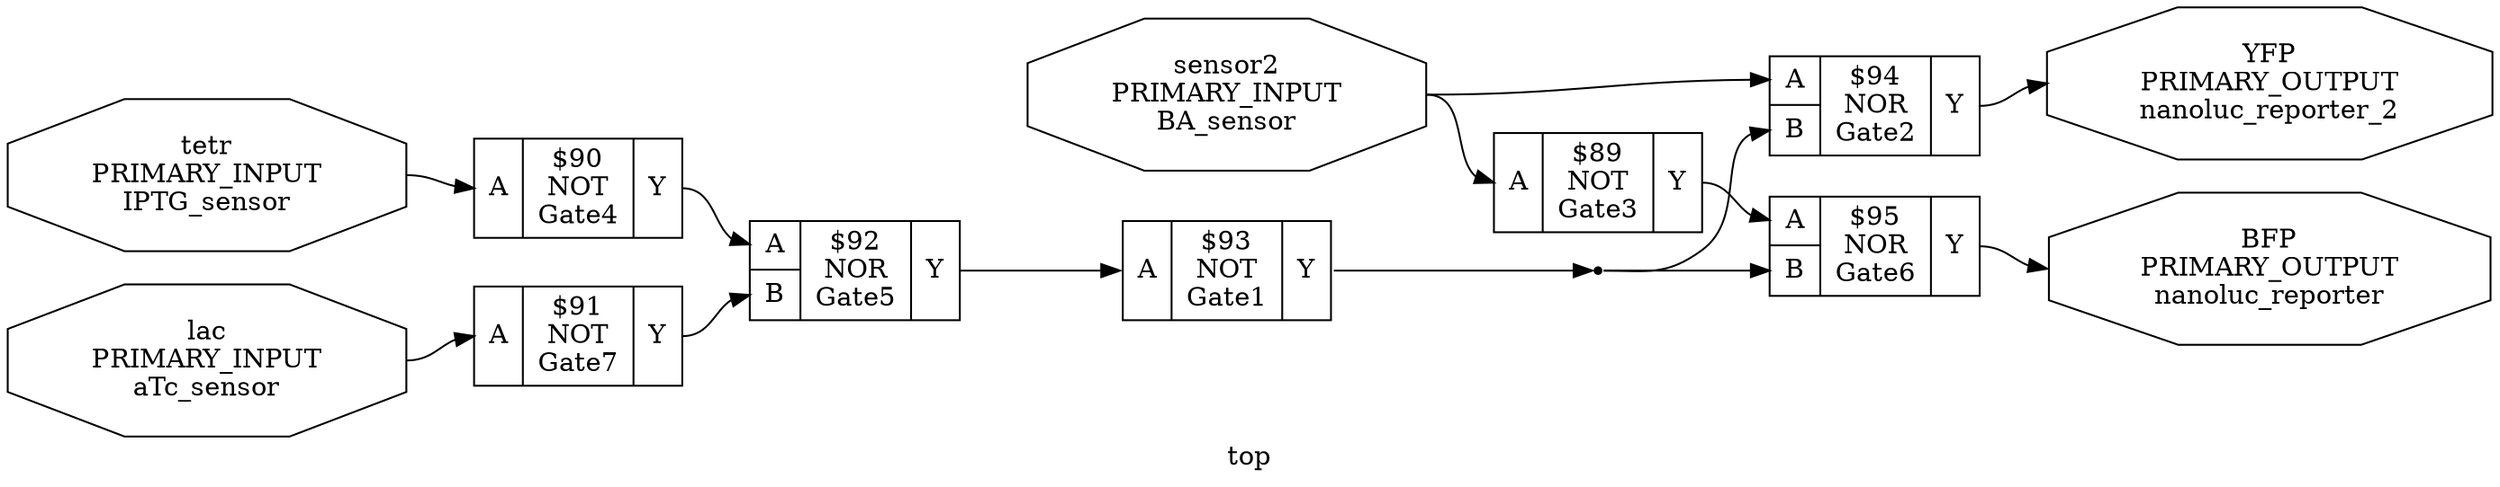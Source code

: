 digraph "top" {
label="top";
rankdir="LR";
remincross=true;
n6 [ shape=octagon, label="BFP\nPRIMARY_OUTPUT\nnanoluc_reporter", fontcolor="black"];
n7 [ shape=octagon, label="YFP\nPRIMARY_OUTPUT\nnanoluc_reporter_2", fontcolor="black"];
n8 [ shape=octagon, label="lac\nPRIMARY_INPUT\naTc_sensor", fontcolor="black"];
n9 [ shape=octagon, label="sensor2\nPRIMARY_INPUT\nBA_sensor", fontcolor="black"];
n10 [ shape=octagon, label="tetr\nPRIMARY_INPUT\nIPTG_sensor", fontcolor="black"];
c13 [ shape=record, label="{{<p11> A}|$89\nNOT\nGate3|{<p12> Y}}",  ];
c14 [ shape=record, label="{{<p11> A}|$90\nNOT\nGate4|{<p12> Y}}",  ];
c15 [ shape=record, label="{{<p11> A}|$91\nNOT\nGate7|{<p12> Y}}",  ];
c17 [ shape=record, label="{{<p11> A|<p16> B}|$92\nNOR\nGate5|{<p12> Y}}",  ];
c18 [ shape=record, label="{{<p11> A}|$93\nNOT\nGate1|{<p12> Y}}",  ];
c19 [ shape=record, label="{{<p11> A|<p16> B}|$94\nNOR\nGate2|{<p12> Y}}",  ];
c20 [ shape=record, label="{{<p11> A|<p16> B}|$95\nNOR\nGate6|{<p12> Y}}",  ];
n1 [ shape=point ];
c18:p12:e -> n1:w [color="black", fontcolor="black", label=""];
n1:e -> c19:p16:w [color="black", fontcolor="black", label=""];
n1:e -> c20:p16:w [color="black", fontcolor="black", label=""];
n10:e -> c14:p11:w [color="black", fontcolor="black", label=""];
c13:p12:e -> c20:p11:w [color="black", fontcolor="black", label=""];
c14:p12:e -> c17:p11:w [color="black", fontcolor="black", label=""];
c15:p12:e -> c17:p16:w [color="black", fontcolor="black", label=""];
c17:p12:e -> c18:p11:w [color="black", fontcolor="black", label=""];
c20:p12:e -> n6:w [color="black", fontcolor="black", label=""];
c19:p12:e -> n7:w [color="black", fontcolor="black", label=""];
n8:e -> c15:p11:w [color="black", fontcolor="black", label=""];
n9:e -> c13:p11:w [color="black", fontcolor="black", label=""];
n9:e -> c19:p11:w [color="black", fontcolor="black", label=""];
}
